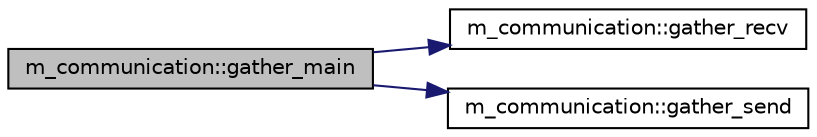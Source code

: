 digraph "m_communication::gather_main"
{
 // LATEX_PDF_SIZE
  edge [fontname="Helvetica",fontsize="10",labelfontname="Helvetica",labelfontsize="10"];
  node [fontname="Helvetica",fontsize="10",shape=record];
  rankdir="LR";
  Node1 [label="m_communication::gather_main",height=0.2,width=0.4,color="black", fillcolor="grey75", style="filled", fontcolor="black",tooltip="================================================================================="];
  Node1 -> Node2 [color="midnightblue",fontsize="10",style="solid",fontname="Helvetica"];
  Node2 [label="m_communication::gather_recv",height=0.2,width=0.4,color="black", fillcolor="white", style="filled",URL="$namespacem__communication.html#a94d586267d8c2935939a3dc1d2d03b97",tooltip="================================================================================="];
  Node1 -> Node3 [color="midnightblue",fontsize="10",style="solid",fontname="Helvetica"];
  Node3 [label="m_communication::gather_send",height=0.2,width=0.4,color="black", fillcolor="white", style="filled",URL="$namespacem__communication.html#ab8e91133e74fd86b438db2101c80c3ae",tooltip="================================================================================="];
}
